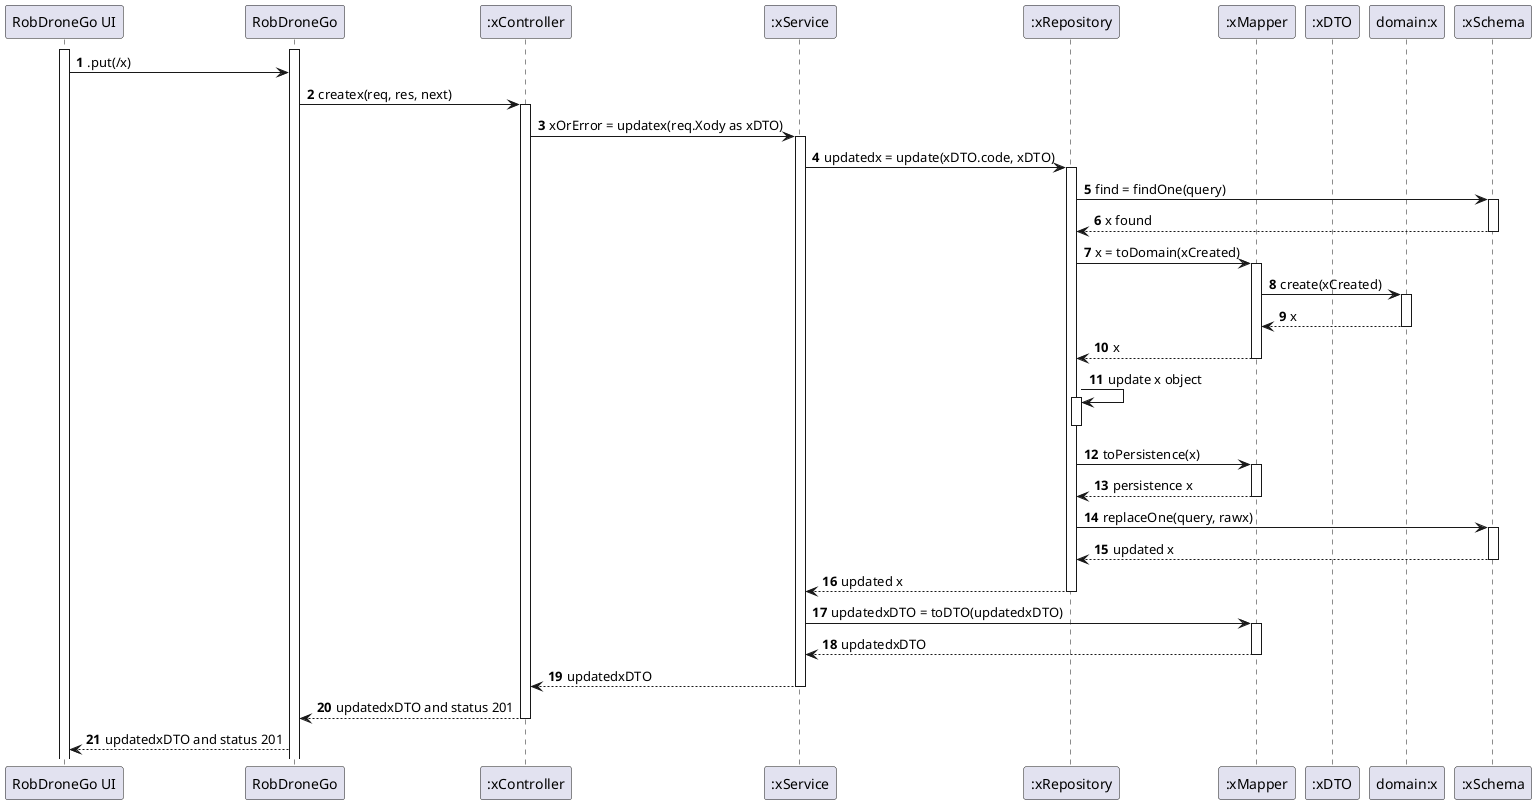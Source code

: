 @startuml

autonumber
participant "RobDroneGo UI" as UI
participant "RobDroneGo" as API
participant ":xController" as XC
participant ":xService" as XS
participant ":xRepository" as XR
participant ":xMapper" as XM
participant ":xDTO" as DTO
participant "domain:x" as X
participant ":xSchema" as XSchema


activate UI
activate API
UI -> API : .put(/x)
API -> XC : createx(req, res, next)
activate XC
XC -> XS : xOrError = updatex(req.Xody as xDTO)
activate XS
XS -> XR : updatedx = update(xDTO.code, xDTO)
activate XR
XR -> XSchema : find = findOne(query)
activate XSchema
XSchema --> XR : x found
deactivate XSchema
XR -> XM : x = toDomain(xCreated)
activate XM
XM -> X : create(xCreated)
activate X
X --> XM : x
deactivate X
XM --> XR : x
deactivate XM
XR -> XR : update x object
activate XR
deactivate XR
XR -> XM : toPersistence(x)
activate XM
XM --> XR : persistence x
deactivate XM
XR -> XSchema : replaceOne(query, rawx)
activate XSchema
XSchema --> XR : updated x
deactivate XSchema
XR --> XS : updated x
deactivate XR
XS -> XM : updatedxDTO = toDTO(updatedxDTO)
activate XM
XM --> XS : updatedxDTO
deactivate XM
XS --> XC : updatedxDTO
deactivate XS
XC --> API : updatedxDTO and status 201
deactivate XC
API --> UI : updatedxDTO and status 201


@enduml
